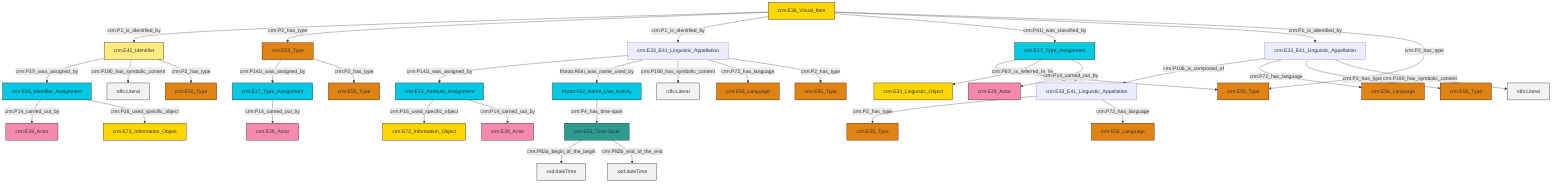 graph TD
classDef Literal fill:#f2f2f2,stroke:#000000;
classDef CRM_Entity fill:#FFFFFF,stroke:#000000;
classDef Temporal_Entity fill:#00C9E6, stroke:#000000;
classDef Type fill:#E18312, stroke:#000000;
classDef Time-Span fill:#2C9C91, stroke:#000000;
classDef Appellation fill:#FFEB7F, stroke:#000000;
classDef Place fill:#008836, stroke:#000000;
classDef Persistent_Item fill:#B266B2, stroke:#000000;
classDef Conceptual_Object fill:#FFD700, stroke:#000000;
classDef Physical_Thing fill:#D2B48C, stroke:#000000;
classDef Actor fill:#f58aad, stroke:#000000;
classDef PC_Classes fill:#4ce600, stroke:#000000;
classDef Multi fill:#cccccc,stroke:#000000;

6["crm:E42_Identifier"]:::Appellation -->|crm:P37i_was_assigned_by| 7["crm:E15_Identifier_Assignment"]:::Temporal_Entity
6["crm:E42_Identifier"]:::Appellation -->|crm:P190_has_symbolic_content| 8[rdfs:Literal]:::Literal
11["crm:E36_Visual_Item"]:::Conceptual_Object -->|crm:P1_is_identified_by| 6["crm:E42_Identifier"]:::Appellation
11["crm:E36_Visual_Item"]:::Conceptual_Object -->|crm:P2_has_type| 12["crm:E55_Type"]:::Type
13["crm:E17_Type_Assignment"]:::Temporal_Entity -->|crm:P14_carried_out_by| 14["crm:E39_Actor"]:::Actor
15["crm:E33_E41_Linguistic_Appellation"]:::Default -->|crm:P141i_was_assigned_by| 16["crm:E13_Attribute_Assignment"]:::Temporal_Entity
9["crm:E52_Time-Span"]:::Time-Span -->|crm:P82a_begin_of_the_begin| 17[xsd:dateTime]:::Literal
6["crm:E42_Identifier"]:::Appellation -->|crm:P2_has_type| 23["crm:E55_Type"]:::Type
11["crm:E36_Visual_Item"]:::Conceptual_Object -->|crm:P1_is_identified_by| 15["crm:E33_E41_Linguistic_Appellation"]:::Default
11["crm:E36_Visual_Item"]:::Conceptual_Object -->|crm:P41i_was_classified_by| 21["crm:E17_Type_Assignment"]:::Temporal_Entity
25["crm:E33_E41_Linguistic_Appellation"]:::Default -->|crm:P106_is_composed_of| 26["crm:E33_E41_Linguistic_Appellation"]:::Default
25["crm:E33_E41_Linguistic_Appellation"]:::Default -->|crm:P72_has_language| 34["crm:E56_Language"]:::Type
15["crm:E33_E41_Linguistic_Appellation"]:::Default -->|frbroo:R64i_was_name_used_by| 35["frbroo:F52_Name_Use_Activity"]:::Temporal_Entity
11["crm:E36_Visual_Item"]:::Conceptual_Object -->|crm:P1_is_identified_by| 25["crm:E33_E41_Linguistic_Appellation"]:::Default
15["crm:E33_E41_Linguistic_Appellation"]:::Default -->|crm:P190_has_symbolic_content| 40[rdfs:Literal]:::Literal
25["crm:E33_E41_Linguistic_Appellation"]:::Default -->|crm:P2_has_type| 32["crm:E55_Type"]:::Type
16["crm:E13_Attribute_Assignment"]:::Temporal_Entity -->|crm:P16_used_specific_object| 19["crm:E73_Information_Object"]:::Conceptual_Object
12["crm:E55_Type"]:::Type -->|crm:P141i_was_assigned_by| 13["crm:E17_Type_Assignment"]:::Temporal_Entity
21["crm:E17_Type_Assignment"]:::Temporal_Entity -->|crm:P42_assigned| 44["crm:E55_Type"]:::Type
15["crm:E33_E41_Linguistic_Appellation"]:::Default -->|crm:P72_has_language| 4["crm:E56_Language"]:::Type
25["crm:E33_E41_Linguistic_Appellation"]:::Default -->|crm:P190_has_symbolic_content| 46[rdfs:Literal]:::Literal
21["crm:E17_Type_Assignment"]:::Temporal_Entity -->|crm:P67i_is_referred_to_by| 47["crm:E33_Linguistic_Object"]:::Conceptual_Object
9["crm:E52_Time-Span"]:::Time-Span -->|crm:P82b_end_of_the_end| 49[xsd:dateTime]:::Literal
7["crm:E15_Identifier_Assignment"]:::Temporal_Entity -->|crm:P14_carried_out_by| 30["crm:E39_Actor"]:::Actor
35["frbroo:F52_Name_Use_Activity"]:::Temporal_Entity -->|crm:P4_has_time-span| 9["crm:E52_Time-Span"]:::Time-Span
26["crm:E33_E41_Linguistic_Appellation"]:::Default -->|crm:P2_has_type| 27["crm:E55_Type"]:::Type
16["crm:E13_Attribute_Assignment"]:::Temporal_Entity -->|crm:P14_carried_out_by| 38["crm:E39_Actor"]:::Actor
15["crm:E33_E41_Linguistic_Appellation"]:::Default -->|crm:P2_has_type| 2["crm:E55_Type"]:::Type
7["crm:E15_Identifier_Assignment"]:::Temporal_Entity -->|crm:P16_used_specific_object| 56["crm:E73_Information_Object"]:::Conceptual_Object
21["crm:E17_Type_Assignment"]:::Temporal_Entity -->|crm:P14_carried_out_by| 41["crm:E39_Actor"]:::Actor
26["crm:E33_E41_Linguistic_Appellation"]:::Default -->|crm:P72_has_language| 58["crm:E56_Language"]:::Type
12["crm:E55_Type"]:::Type -->|crm:P2_has_type| 0["crm:E55_Type"]:::Type
11["crm:E36_Visual_Item"]:::Conceptual_Object -->|crm:P2_has_type| 44["crm:E55_Type"]:::Type